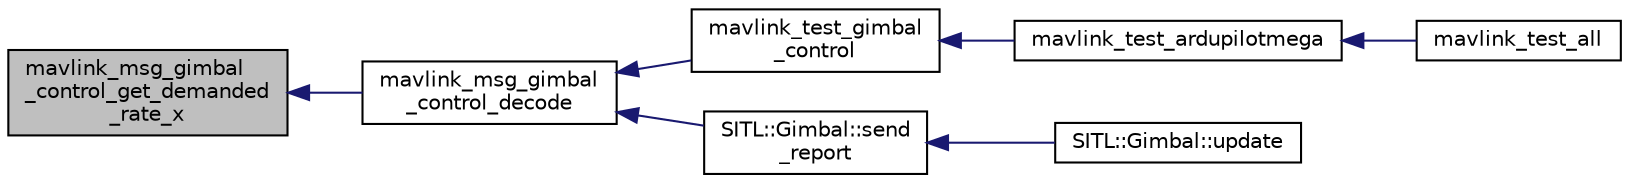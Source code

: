 digraph "mavlink_msg_gimbal_control_get_demanded_rate_x"
{
 // INTERACTIVE_SVG=YES
  edge [fontname="Helvetica",fontsize="10",labelfontname="Helvetica",labelfontsize="10"];
  node [fontname="Helvetica",fontsize="10",shape=record];
  rankdir="LR";
  Node1 [label="mavlink_msg_gimbal\l_control_get_demanded\l_rate_x",height=0.2,width=0.4,color="black", fillcolor="grey75", style="filled", fontcolor="black"];
  Node1 -> Node2 [dir="back",color="midnightblue",fontsize="10",style="solid",fontname="Helvetica"];
  Node2 [label="mavlink_msg_gimbal\l_control_decode",height=0.2,width=0.4,color="black", fillcolor="white", style="filled",URL="$mavlink__msg__gimbal__control_8h.html#aba9592726341b183c338ce6f5deb4072",tooltip="Decode a gimbal_control message into a struct. "];
  Node2 -> Node3 [dir="back",color="midnightblue",fontsize="10",style="solid",fontname="Helvetica"];
  Node3 [label="mavlink_test_gimbal\l_control",height=0.2,width=0.4,color="black", fillcolor="white", style="filled",URL="$ardupilotmega_2testsuite_8h.html#ad5b3b14d507937fbf55af225957545cf"];
  Node3 -> Node4 [dir="back",color="midnightblue",fontsize="10",style="solid",fontname="Helvetica"];
  Node4 [label="mavlink_test_ardupilotmega",height=0.2,width=0.4,color="black", fillcolor="white", style="filled",URL="$ardupilotmega_2testsuite_8h.html#ab264d471ac2f46584f2bb580704b5e9d"];
  Node4 -> Node5 [dir="back",color="midnightblue",fontsize="10",style="solid",fontname="Helvetica"];
  Node5 [label="mavlink_test_all",height=0.2,width=0.4,color="black", fillcolor="white", style="filled",URL="$ardupilotmega_2testsuite_8h.html#a4cc77b6c343679298da5d3c2b4e48759"];
  Node2 -> Node6 [dir="back",color="midnightblue",fontsize="10",style="solid",fontname="Helvetica"];
  Node6 [label="SITL::Gimbal::send\l_report",height=0.2,width=0.4,color="black", fillcolor="white", style="filled",URL="$classSITL_1_1Gimbal.html#a00f906442d0f5303c7270feb21a2792d"];
  Node6 -> Node7 [dir="back",color="midnightblue",fontsize="10",style="solid",fontname="Helvetica"];
  Node7 [label="SITL::Gimbal::update",height=0.2,width=0.4,color="black", fillcolor="white", style="filled",URL="$classSITL_1_1Gimbal.html#a54f32945de787791f9c234ec0976ee6d"];
}
